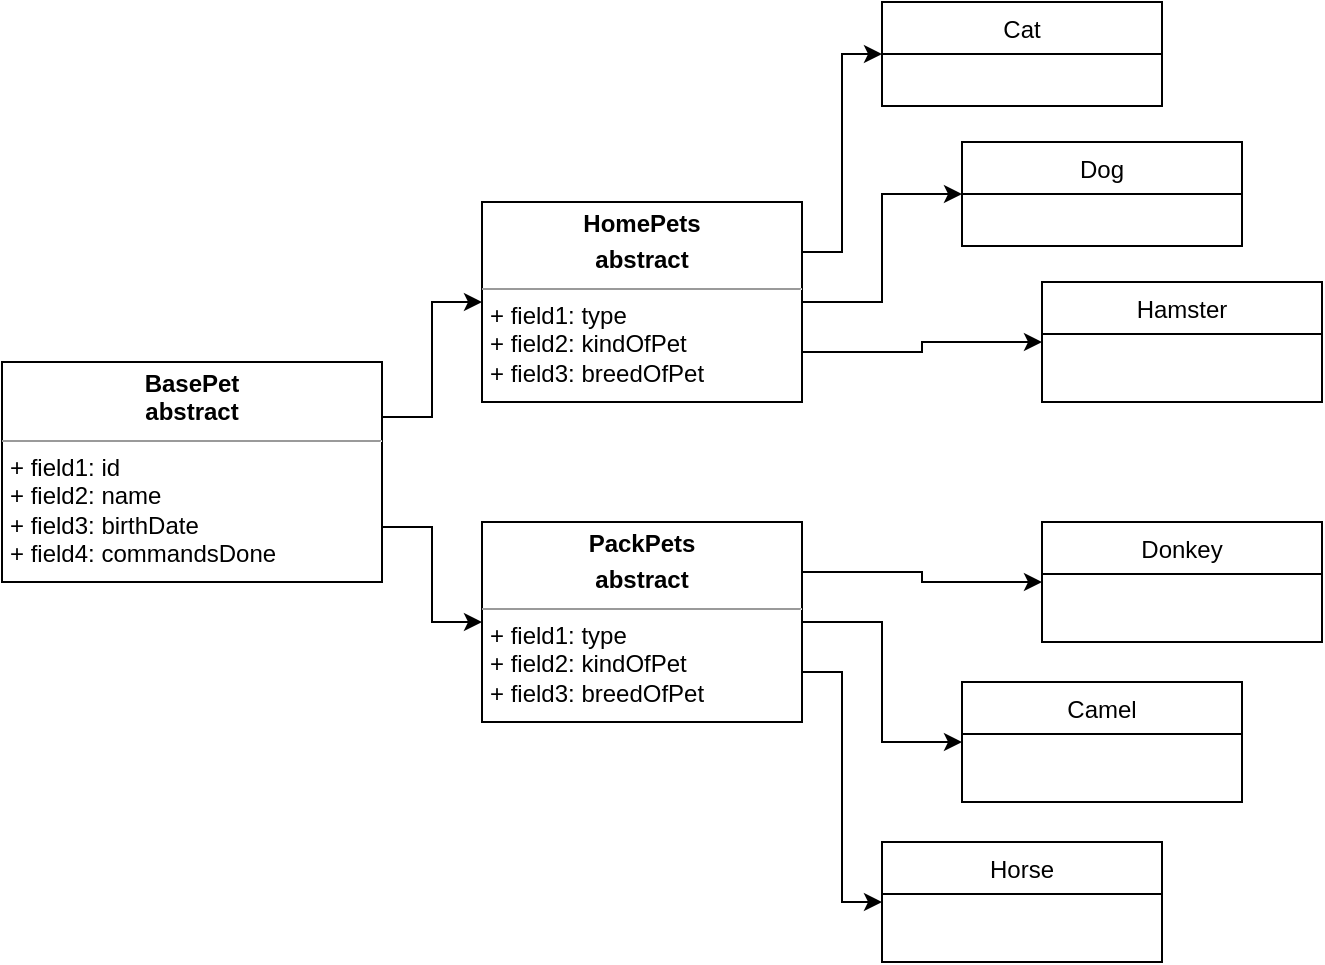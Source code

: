<mxfile version="20.7.4" type="device"><diagram name="Page-1" id="2ca16b54-16f6-2749-3443-fa8db7711227"><mxGraphModel dx="863" dy="505" grid="1" gridSize="10" guides="1" tooltips="1" connect="1" arrows="1" fold="1" page="1" pageScale="1" pageWidth="1100" pageHeight="850" background="none" math="0" shadow="0"><root><mxCell id="0"/><mxCell id="1" parent="0"/><mxCell id="rhZb2tm95ZidqpGhhRve-16" style="edgeStyle=orthogonalEdgeStyle;rounded=0;orthogonalLoop=1;jettySize=auto;html=1;exitX=1;exitY=0.75;exitDx=0;exitDy=0;entryX=0;entryY=0.5;entryDx=0;entryDy=0;" parent="1" source="rhZb2tm95ZidqpGhhRve-11" target="rhZb2tm95ZidqpGhhRve-15" edge="1"><mxGeometry relative="1" as="geometry"/></mxCell><mxCell id="rhZb2tm95ZidqpGhhRve-17" style="edgeStyle=orthogonalEdgeStyle;rounded=0;orthogonalLoop=1;jettySize=auto;html=1;exitX=1;exitY=0.25;exitDx=0;exitDy=0;entryX=0;entryY=0.5;entryDx=0;entryDy=0;" parent="1" source="rhZb2tm95ZidqpGhhRve-11" target="rhZb2tm95ZidqpGhhRve-12" edge="1"><mxGeometry relative="1" as="geometry"/></mxCell><mxCell id="rhZb2tm95ZidqpGhhRve-11" value="&lt;p style=&quot;margin:0px;margin-top:4px;text-align:center;&quot;&gt;&lt;b&gt;BasePet&lt;br&gt;abstract&lt;/b&gt;&lt;/p&gt;&lt;hr size=&quot;1&quot;&gt;&lt;p style=&quot;margin:0px;margin-left:4px;&quot;&gt;+ field1: id&lt;br&gt;+ field2: name&lt;/p&gt;&lt;p style=&quot;margin:0px;margin-left:4px;&quot;&gt;+ field3: birthDate&lt;/p&gt;&lt;p style=&quot;margin:0px;margin-left:4px;&quot;&gt;+ field4: commandsDone&lt;/p&gt;" style="verticalAlign=top;align=left;overflow=fill;fontSize=12;fontFamily=Helvetica;html=1;" parent="1" vertex="1"><mxGeometry x="40" y="360" width="190" height="110" as="geometry"/></mxCell><mxCell id="rhZb2tm95ZidqpGhhRve-24" style="edgeStyle=orthogonalEdgeStyle;rounded=0;orthogonalLoop=1;jettySize=auto;html=1;exitX=1;exitY=0.25;exitDx=0;exitDy=0;entryX=0;entryY=0.5;entryDx=0;entryDy=0;" parent="1" source="rhZb2tm95ZidqpGhhRve-12" target="rhZb2tm95ZidqpGhhRve-20" edge="1"><mxGeometry relative="1" as="geometry"/></mxCell><mxCell id="rhZb2tm95ZidqpGhhRve-27" style="edgeStyle=orthogonalEdgeStyle;rounded=0;orthogonalLoop=1;jettySize=auto;html=1;exitX=1;exitY=0.5;exitDx=0;exitDy=0;entryX=0;entryY=0.5;entryDx=0;entryDy=0;" parent="1" source="rhZb2tm95ZidqpGhhRve-12" target="rhZb2tm95ZidqpGhhRve-25" edge="1"><mxGeometry relative="1" as="geometry"/></mxCell><mxCell id="rhZb2tm95ZidqpGhhRve-28" style="edgeStyle=orthogonalEdgeStyle;rounded=0;orthogonalLoop=1;jettySize=auto;html=1;exitX=1;exitY=0.75;exitDx=0;exitDy=0;entryX=0;entryY=0.5;entryDx=0;entryDy=0;" parent="1" source="rhZb2tm95ZidqpGhhRve-12" target="rhZb2tm95ZidqpGhhRve-26" edge="1"><mxGeometry relative="1" as="geometry"/></mxCell><mxCell id="rhZb2tm95ZidqpGhhRve-12" value="&lt;p style=&quot;margin:0px;margin-top:4px;text-align:center;&quot;&gt;&lt;b&gt;HomePets&lt;/b&gt;&lt;/p&gt;&lt;p style=&quot;margin:0px;margin-top:4px;text-align:center;&quot;&gt;&lt;b&gt;abstract&lt;/b&gt;&lt;/p&gt;&lt;hr size=&quot;1&quot;&gt;&lt;p style=&quot;margin:0px;margin-left:4px;&quot;&gt;+ field1: type&lt;/p&gt;&lt;p style=&quot;margin:0px;margin-left:4px;&quot;&gt;+ field2: kindOfPet&lt;/p&gt;&lt;p style=&quot;margin:0px;margin-left:4px;&quot;&gt;+ field3: breedOfPet&lt;/p&gt;" style="verticalAlign=top;align=left;overflow=fill;fontSize=12;fontFamily=Helvetica;html=1;glass=0;shadow=0;imageHeight=24;imageAspect=1;" parent="1" vertex="1"><mxGeometry x="280" y="280" width="160" height="100" as="geometry"/></mxCell><mxCell id="rhZb2tm95ZidqpGhhRve-32" style="edgeStyle=orthogonalEdgeStyle;rounded=0;orthogonalLoop=1;jettySize=auto;html=1;exitX=1;exitY=0.25;exitDx=0;exitDy=0;entryX=0;entryY=0.5;entryDx=0;entryDy=0;" parent="1" source="rhZb2tm95ZidqpGhhRve-15" target="rhZb2tm95ZidqpGhhRve-31" edge="1"><mxGeometry relative="1" as="geometry"/></mxCell><mxCell id="rhZb2tm95ZidqpGhhRve-33" style="edgeStyle=orthogonalEdgeStyle;rounded=0;orthogonalLoop=1;jettySize=auto;html=1;exitX=1;exitY=0.5;exitDx=0;exitDy=0;entryX=0;entryY=0.5;entryDx=0;entryDy=0;" parent="1" source="rhZb2tm95ZidqpGhhRve-15" target="rhZb2tm95ZidqpGhhRve-30" edge="1"><mxGeometry relative="1" as="geometry"/></mxCell><mxCell id="rhZb2tm95ZidqpGhhRve-34" style="edgeStyle=orthogonalEdgeStyle;rounded=0;orthogonalLoop=1;jettySize=auto;html=1;exitX=1;exitY=0.75;exitDx=0;exitDy=0;entryX=0;entryY=0.5;entryDx=0;entryDy=0;" parent="1" source="rhZb2tm95ZidqpGhhRve-15" target="rhZb2tm95ZidqpGhhRve-29" edge="1"><mxGeometry relative="1" as="geometry"/></mxCell><mxCell id="rhZb2tm95ZidqpGhhRve-15" value="&lt;p style=&quot;margin:0px;margin-top:4px;text-align:center;&quot;&gt;&lt;b&gt;PackPets&lt;/b&gt;&lt;/p&gt;&lt;p style=&quot;margin:0px;margin-top:4px;text-align:center;&quot;&gt;&lt;b&gt;abstract&lt;/b&gt;&lt;/p&gt;&lt;hr size=&quot;1&quot;&gt;&lt;p style=&quot;margin:0px;margin-left:4px;&quot;&gt;+ field1: type&lt;/p&gt;&lt;p style=&quot;margin:0px;margin-left:4px;&quot;&gt;+ field2: kindOfPet&lt;/p&gt;&lt;p style=&quot;margin:0px;margin-left:4px;&quot;&gt;+ field3: breedOfPet&lt;/p&gt;" style="verticalAlign=top;align=left;overflow=fill;fontSize=12;fontFamily=Helvetica;html=1;glass=0;shadow=0;imageHeight=24;imageAspect=1;" parent="1" vertex="1"><mxGeometry x="280" y="440" width="160" height="100" as="geometry"/></mxCell><mxCell id="rhZb2tm95ZidqpGhhRve-19" style="edgeStyle=orthogonalEdgeStyle;rounded=0;orthogonalLoop=1;jettySize=auto;html=1;exitX=0.5;exitY=1;exitDx=0;exitDy=0;" parent="1" edge="1"><mxGeometry relative="1" as="geometry"><mxPoint x="575" y="520" as="sourcePoint"/><mxPoint x="575" y="520" as="targetPoint"/></mxGeometry></mxCell><mxCell id="rhZb2tm95ZidqpGhhRve-20" value="Cat" style="swimlane;fontStyle=0;childLayout=stackLayout;horizontal=1;startSize=26;fillColor=none;horizontalStack=0;resizeParent=1;resizeParentMax=0;resizeLast=0;collapsible=1;marginBottom=0;shadow=0;glass=0;sketch=0;" parent="1" vertex="1"><mxGeometry x="480" y="180" width="140" height="52" as="geometry"/></mxCell><mxCell id="rhZb2tm95ZidqpGhhRve-25" value="Dog" style="swimlane;fontStyle=0;childLayout=stackLayout;horizontal=1;startSize=26;fillColor=none;horizontalStack=0;resizeParent=1;resizeParentMax=0;resizeLast=0;collapsible=1;marginBottom=0;shadow=0;glass=0;sketch=0;" parent="1" vertex="1"><mxGeometry x="520" y="250" width="140" height="52" as="geometry"/></mxCell><mxCell id="rhZb2tm95ZidqpGhhRve-26" value="Hamster" style="swimlane;fontStyle=0;childLayout=stackLayout;horizontal=1;startSize=26;fillColor=none;horizontalStack=0;resizeParent=1;resizeParentMax=0;resizeLast=0;collapsible=1;marginBottom=0;shadow=0;glass=0;sketch=0;" parent="1" vertex="1"><mxGeometry x="560" y="320" width="140" height="60" as="geometry"/></mxCell><mxCell id="rhZb2tm95ZidqpGhhRve-29" value="Horse" style="swimlane;fontStyle=0;childLayout=stackLayout;horizontal=1;startSize=26;fillColor=none;horizontalStack=0;resizeParent=1;resizeParentMax=0;resizeLast=0;collapsible=1;marginBottom=0;shadow=0;glass=0;sketch=0;" parent="1" vertex="1"><mxGeometry x="480" y="600" width="140" height="60" as="geometry"/></mxCell><mxCell id="rhZb2tm95ZidqpGhhRve-30" value="Camel" style="swimlane;fontStyle=0;childLayout=stackLayout;horizontal=1;startSize=26;fillColor=none;horizontalStack=0;resizeParent=1;resizeParentMax=0;resizeLast=0;collapsible=1;marginBottom=0;shadow=0;glass=0;sketch=0;" parent="1" vertex="1"><mxGeometry x="520" y="520" width="140" height="60" as="geometry"/></mxCell><mxCell id="rhZb2tm95ZidqpGhhRve-31" value="Donkey" style="swimlane;fontStyle=0;childLayout=stackLayout;horizontal=1;startSize=26;fillColor=none;horizontalStack=0;resizeParent=1;resizeParentMax=0;resizeLast=0;collapsible=1;marginBottom=0;shadow=0;glass=0;sketch=0;" parent="1" vertex="1"><mxGeometry x="560" y="440" width="140" height="60" as="geometry"/></mxCell></root></mxGraphModel></diagram></mxfile>